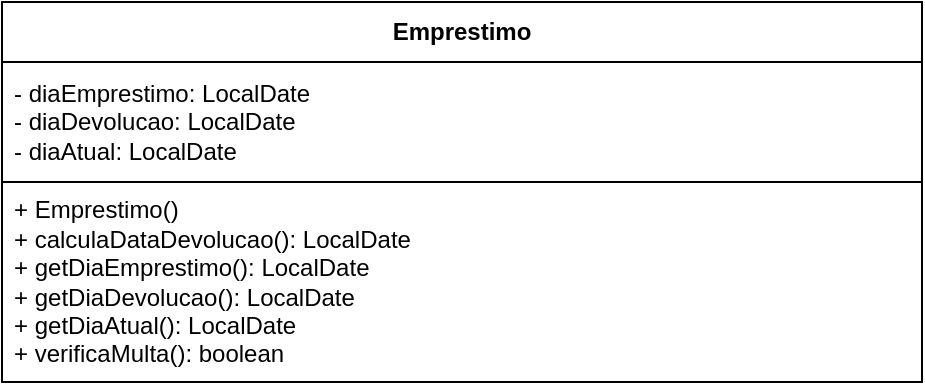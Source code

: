<mxfile version="24.9.1">
  <diagram name="Página-1" id="GNuSe9I5lgwbCcakHk7n">
    <mxGraphModel dx="1194" dy="-425" grid="1" gridSize="10" guides="1" tooltips="1" connect="1" arrows="1" fold="1" page="1" pageScale="1" pageWidth="827" pageHeight="1169" math="0" shadow="0">
      <root>
        <mxCell id="0" />
        <mxCell id="1" parent="0" />
        <mxCell id="NN9tKxaTLKykTtKqgVal-1" value="&lt;b&gt;Emprestimo&lt;/b&gt;" style="swimlane;fontStyle=0;childLayout=stackLayout;horizontal=1;startSize=30;horizontalStack=0;resizeParent=1;resizeParentMax=0;resizeLast=0;collapsible=1;marginBottom=0;whiteSpace=wrap;html=1;fillColor=default;" vertex="1" parent="1">
          <mxGeometry x="160" y="1500" width="460" height="190" as="geometry" />
        </mxCell>
        <mxCell id="NN9tKxaTLKykTtKqgVal-2" value="- diaEmprestimo: LocalDate&lt;div&gt;- diaDevolucao: LocalDate&lt;/div&gt;&lt;div&gt;- diaAtual: LocalDate&lt;br&gt;&lt;/div&gt;" style="text;strokeColor=default;fillColor=none;align=left;verticalAlign=middle;spacingLeft=4;spacingRight=4;overflow=hidden;points=[[0,0.5],[1,0.5]];portConstraint=eastwest;rotatable=0;whiteSpace=wrap;html=1;labelBorderColor=none;" vertex="1" parent="NN9tKxaTLKykTtKqgVal-1">
          <mxGeometry y="30" width="460" height="60" as="geometry" />
        </mxCell>
        <mxCell id="NN9tKxaTLKykTtKqgVal-3" value="+ &lt;span class=&quot;hljs-built_in&quot;&gt;Emprestimo&lt;/span&gt;()&amp;nbsp;&lt;div&gt;+ &lt;span class=&quot;hljs-built_in&quot;&gt;calculaDataDevolucao&lt;/span&gt;(): LocalDate&amp;nbsp;&lt;/div&gt;&lt;div&gt;+ &lt;span class=&quot;hljs-built_in&quot;&gt;getDiaEmprestimo&lt;/span&gt;(): LocalDate&lt;/div&gt;&lt;div&gt;+ &lt;span class=&quot;hljs-built_in&quot;&gt;getDiaDevolucao&lt;/span&gt;(): LocalDate&lt;/div&gt;&lt;div&gt;+ &lt;span class=&quot;hljs-built_in&quot;&gt;getDiaAtual&lt;/span&gt;(): LocalDate&amp;nbsp;&lt;/div&gt;&lt;div&gt;+ &lt;span class=&quot;hljs-built_in&quot;&gt;verificaMulta&lt;/span&gt;(): boolean&lt;br&gt;&lt;/div&gt;" style="text;strokeColor=none;fillColor=none;align=left;verticalAlign=middle;spacingLeft=4;spacingRight=4;overflow=hidden;points=[[0,0.5],[1,0.5]];portConstraint=eastwest;rotatable=0;whiteSpace=wrap;html=1;" vertex="1" parent="NN9tKxaTLKykTtKqgVal-1">
          <mxGeometry y="90" width="460" height="100" as="geometry" />
        </mxCell>
      </root>
    </mxGraphModel>
  </diagram>
</mxfile>
